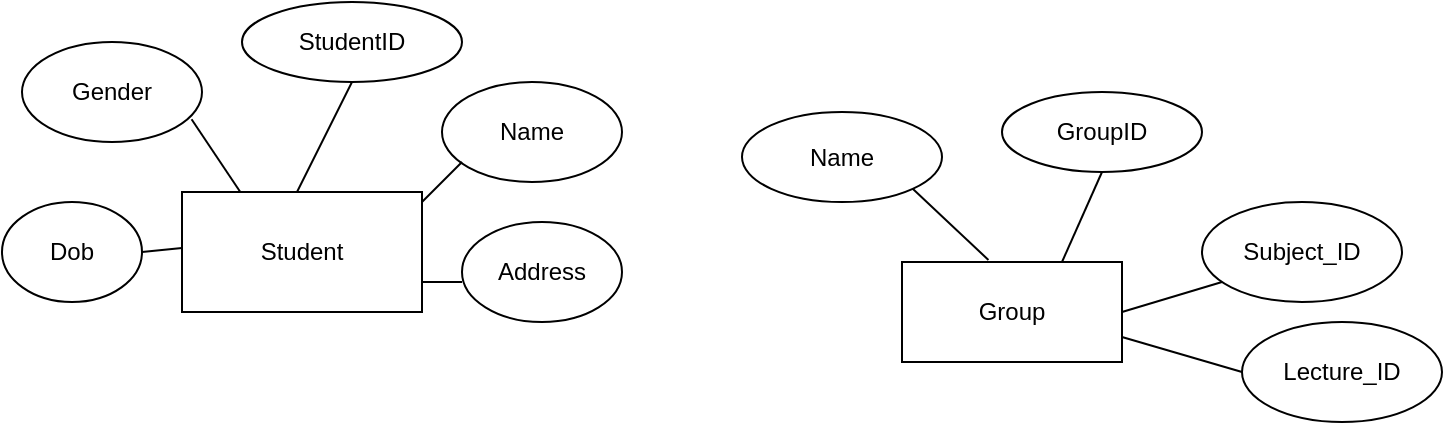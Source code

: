 <mxfile version="20.0.4" type="github">
  <diagram id="R2lEEEUBdFMjLlhIrx00" name="Page-1">
    <mxGraphModel dx="1038" dy="617" grid="1" gridSize="10" guides="1" tooltips="1" connect="1" arrows="1" fold="1" page="1" pageScale="1" pageWidth="850" pageHeight="1100" math="0" shadow="0" extFonts="Permanent Marker^https://fonts.googleapis.com/css?family=Permanent+Marker">
      <root>
        <mxCell id="0" />
        <mxCell id="1" parent="0" />
        <mxCell id="8Aw5iDRZX28yzJOrs3gT-2" value="StudentID" style="ellipse;whiteSpace=wrap;html=1;" vertex="1" parent="1">
          <mxGeometry x="160" y="40" width="110" height="40" as="geometry" />
        </mxCell>
        <mxCell id="8Aw5iDRZX28yzJOrs3gT-3" value="Name" style="ellipse;whiteSpace=wrap;html=1;" vertex="1" parent="1">
          <mxGeometry x="260" y="80" width="90" height="50" as="geometry" />
        </mxCell>
        <mxCell id="8Aw5iDRZX28yzJOrs3gT-4" value="Address" style="ellipse;whiteSpace=wrap;html=1;" vertex="1" parent="1">
          <mxGeometry x="270" y="150" width="80" height="50" as="geometry" />
        </mxCell>
        <mxCell id="8Aw5iDRZX28yzJOrs3gT-5" value="Dob" style="ellipse;whiteSpace=wrap;html=1;" vertex="1" parent="1">
          <mxGeometry x="40" y="140" width="70" height="50" as="geometry" />
        </mxCell>
        <mxCell id="8Aw5iDRZX28yzJOrs3gT-6" value="Gender" style="ellipse;whiteSpace=wrap;html=1;" vertex="1" parent="1">
          <mxGeometry x="50" y="60" width="90" height="50" as="geometry" />
        </mxCell>
        <mxCell id="8Aw5iDRZX28yzJOrs3gT-7" value="" style="endArrow=none;html=1;rounded=0;entryX=0.5;entryY=1;entryDx=0;entryDy=0;exitX=0.5;exitY=0;exitDx=0;exitDy=0;" edge="1" parent="1" target="8Aw5iDRZX28yzJOrs3gT-2">
          <mxGeometry width="50" height="50" relative="1" as="geometry">
            <mxPoint x="185" y="140" as="sourcePoint" />
            <mxPoint x="220" y="90" as="targetPoint" />
          </mxGeometry>
        </mxCell>
        <mxCell id="8Aw5iDRZX28yzJOrs3gT-8" value="" style="endArrow=none;html=1;rounded=0;entryX=0.25;entryY=0;entryDx=0;entryDy=0;exitX=0.942;exitY=0.772;exitDx=0;exitDy=0;exitPerimeter=0;" edge="1" parent="1" source="8Aw5iDRZX28yzJOrs3gT-6">
          <mxGeometry width="50" height="50" relative="1" as="geometry">
            <mxPoint x="110" y="130" as="sourcePoint" />
            <mxPoint x="162.5" y="140" as="targetPoint" />
          </mxGeometry>
        </mxCell>
        <mxCell id="8Aw5iDRZX28yzJOrs3gT-9" value="" style="endArrow=none;html=1;rounded=0;" edge="1" parent="1">
          <mxGeometry width="50" height="50" relative="1" as="geometry">
            <mxPoint x="230" y="160" as="sourcePoint" />
            <mxPoint x="270" y="120" as="targetPoint" />
          </mxGeometry>
        </mxCell>
        <mxCell id="8Aw5iDRZX28yzJOrs3gT-10" value="" style="endArrow=none;html=1;rounded=0;exitX=1;exitY=0.5;exitDx=0;exitDy=0;" edge="1" parent="1" source="8Aw5iDRZX28yzJOrs3gT-5">
          <mxGeometry width="50" height="50" relative="1" as="geometry">
            <mxPoint x="110" y="210" as="sourcePoint" />
            <mxPoint x="160" y="160" as="targetPoint" />
          </mxGeometry>
        </mxCell>
        <mxCell id="8Aw5iDRZX28yzJOrs3gT-11" value="" style="endArrow=none;html=1;rounded=0;exitX=1;exitY=0.75;exitDx=0;exitDy=0;" edge="1" parent="1" source="8Aw5iDRZX28yzJOrs3gT-12">
          <mxGeometry width="50" height="50" relative="1" as="geometry">
            <mxPoint x="230" y="207.5" as="sourcePoint" />
            <mxPoint x="270" y="180" as="targetPoint" />
          </mxGeometry>
        </mxCell>
        <mxCell id="8Aw5iDRZX28yzJOrs3gT-12" value="Student" style="rounded=0;whiteSpace=wrap;html=1;" vertex="1" parent="1">
          <mxGeometry x="130" y="135" width="120" height="60" as="geometry" />
        </mxCell>
        <mxCell id="8Aw5iDRZX28yzJOrs3gT-13" value="Group" style="rounded=0;whiteSpace=wrap;html=1;" vertex="1" parent="1">
          <mxGeometry x="490" y="170" width="110" height="50" as="geometry" />
        </mxCell>
        <mxCell id="8Aw5iDRZX28yzJOrs3gT-14" value="GroupID" style="ellipse;whiteSpace=wrap;html=1;" vertex="1" parent="1">
          <mxGeometry x="540" y="85" width="100" height="40" as="geometry" />
        </mxCell>
        <mxCell id="8Aw5iDRZX28yzJOrs3gT-15" value="Name" style="ellipse;whiteSpace=wrap;html=1;" vertex="1" parent="1">
          <mxGeometry x="410" y="95" width="100" height="45" as="geometry" />
        </mxCell>
        <mxCell id="8Aw5iDRZX28yzJOrs3gT-16" value="Subject_ID" style="ellipse;whiteSpace=wrap;html=1;" vertex="1" parent="1">
          <mxGeometry x="640" y="140" width="100" height="50" as="geometry" />
        </mxCell>
        <mxCell id="8Aw5iDRZX28yzJOrs3gT-17" value="" style="endArrow=none;html=1;rounded=0;entryX=1;entryY=1;entryDx=0;entryDy=0;exitX=0.393;exitY=-0.02;exitDx=0;exitDy=0;exitPerimeter=0;" edge="1" parent="1" source="8Aw5iDRZX28yzJOrs3gT-13" target="8Aw5iDRZX28yzJOrs3gT-15">
          <mxGeometry width="50" height="50" relative="1" as="geometry">
            <mxPoint x="530" y="160" as="sourcePoint" />
            <mxPoint x="540" y="130" as="targetPoint" />
          </mxGeometry>
        </mxCell>
        <mxCell id="8Aw5iDRZX28yzJOrs3gT-18" value="" style="endArrow=none;html=1;rounded=0;entryX=0.5;entryY=1;entryDx=0;entryDy=0;" edge="1" parent="1" target="8Aw5iDRZX28yzJOrs3gT-14">
          <mxGeometry width="50" height="50" relative="1" as="geometry">
            <mxPoint x="570" y="170" as="sourcePoint" />
            <mxPoint x="620" y="120" as="targetPoint" />
          </mxGeometry>
        </mxCell>
        <mxCell id="8Aw5iDRZX28yzJOrs3gT-19" value="" style="endArrow=none;html=1;rounded=0;exitX=1;exitY=0.5;exitDx=0;exitDy=0;" edge="1" parent="1" source="8Aw5iDRZX28yzJOrs3gT-13">
          <mxGeometry width="50" height="50" relative="1" as="geometry">
            <mxPoint x="600" y="230" as="sourcePoint" />
            <mxPoint x="650" y="180" as="targetPoint" />
          </mxGeometry>
        </mxCell>
        <mxCell id="8Aw5iDRZX28yzJOrs3gT-20" value="Lecture_ID" style="ellipse;whiteSpace=wrap;html=1;" vertex="1" parent="1">
          <mxGeometry x="660" y="200" width="100" height="50" as="geometry" />
        </mxCell>
        <mxCell id="8Aw5iDRZX28yzJOrs3gT-21" value="" style="endArrow=none;html=1;rounded=0;exitX=1;exitY=0.75;exitDx=0;exitDy=0;entryX=0;entryY=0.5;entryDx=0;entryDy=0;" edge="1" parent="1" source="8Aw5iDRZX28yzJOrs3gT-13" target="8Aw5iDRZX28yzJOrs3gT-20">
          <mxGeometry width="50" height="50" relative="1" as="geometry">
            <mxPoint x="600" y="260" as="sourcePoint" />
            <mxPoint x="650" y="210" as="targetPoint" />
          </mxGeometry>
        </mxCell>
      </root>
    </mxGraphModel>
  </diagram>
</mxfile>
